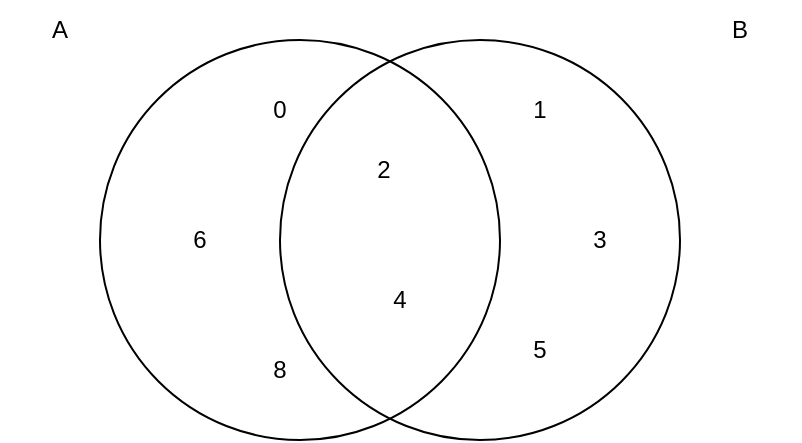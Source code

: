 <mxfile version="24.6.1" type="device">
  <diagram name="Page-1" id="abOvOw2f9fNOrEVFkh0A">
    <mxGraphModel dx="1047" dy="1013" grid="1" gridSize="10" guides="1" tooltips="1" connect="1" arrows="1" fold="1" page="1" pageScale="1" pageWidth="1100" pageHeight="850" math="0" shadow="0">
      <root>
        <mxCell id="0" />
        <mxCell id="1" parent="0" />
        <mxCell id="cV7byeC48yxA8YXZh4my-1" value="" style="ellipse;whiteSpace=wrap;html=1;aspect=fixed;fillColor=none;" vertex="1" parent="1">
          <mxGeometry x="60" y="70" width="200" height="200" as="geometry" />
        </mxCell>
        <mxCell id="cV7byeC48yxA8YXZh4my-2" value="" style="ellipse;whiteSpace=wrap;html=1;aspect=fixed;fillColor=none;" vertex="1" parent="1">
          <mxGeometry x="150" y="70" width="200" height="200" as="geometry" />
        </mxCell>
        <mxCell id="cV7byeC48yxA8YXZh4my-3" value="A" style="text;html=1;align=center;verticalAlign=middle;whiteSpace=wrap;rounded=0;" vertex="1" parent="1">
          <mxGeometry x="10" y="50" width="60" height="30" as="geometry" />
        </mxCell>
        <mxCell id="cV7byeC48yxA8YXZh4my-4" value="B" style="text;html=1;align=center;verticalAlign=middle;whiteSpace=wrap;rounded=0;" vertex="1" parent="1">
          <mxGeometry x="350" y="50" width="60" height="30" as="geometry" />
        </mxCell>
        <mxCell id="cV7byeC48yxA8YXZh4my-5" value="0" style="text;html=1;align=center;verticalAlign=middle;whiteSpace=wrap;rounded=0;" vertex="1" parent="1">
          <mxGeometry x="120" y="90" width="60" height="30" as="geometry" />
        </mxCell>
        <mxCell id="cV7byeC48yxA8YXZh4my-6" value="2" style="text;html=1;align=center;verticalAlign=middle;whiteSpace=wrap;rounded=0;" vertex="1" parent="1">
          <mxGeometry x="172" y="120" width="60" height="30" as="geometry" />
        </mxCell>
        <mxCell id="cV7byeC48yxA8YXZh4my-7" value="3" style="text;html=1;align=center;verticalAlign=middle;whiteSpace=wrap;rounded=0;" vertex="1" parent="1">
          <mxGeometry x="280" y="155" width="60" height="30" as="geometry" />
        </mxCell>
        <mxCell id="cV7byeC48yxA8YXZh4my-8" value="4" style="text;html=1;align=center;verticalAlign=middle;whiteSpace=wrap;rounded=0;" vertex="1" parent="1">
          <mxGeometry x="180" y="185" width="60" height="30" as="geometry" />
        </mxCell>
        <mxCell id="cV7byeC48yxA8YXZh4my-9" value="1" style="text;html=1;align=center;verticalAlign=middle;whiteSpace=wrap;rounded=0;" vertex="1" parent="1">
          <mxGeometry x="250" y="90" width="60" height="30" as="geometry" />
        </mxCell>
        <mxCell id="cV7byeC48yxA8YXZh4my-10" value="5" style="text;html=1;align=center;verticalAlign=middle;whiteSpace=wrap;rounded=0;" vertex="1" parent="1">
          <mxGeometry x="250" y="210" width="60" height="30" as="geometry" />
        </mxCell>
        <mxCell id="cV7byeC48yxA8YXZh4my-11" value="6" style="text;html=1;align=center;verticalAlign=middle;whiteSpace=wrap;rounded=0;" vertex="1" parent="1">
          <mxGeometry x="80" y="155" width="60" height="30" as="geometry" />
        </mxCell>
        <mxCell id="cV7byeC48yxA8YXZh4my-12" value="8" style="text;html=1;align=center;verticalAlign=middle;whiteSpace=wrap;rounded=0;" vertex="1" parent="1">
          <mxGeometry x="120" y="220" width="60" height="30" as="geometry" />
        </mxCell>
      </root>
    </mxGraphModel>
  </diagram>
</mxfile>
